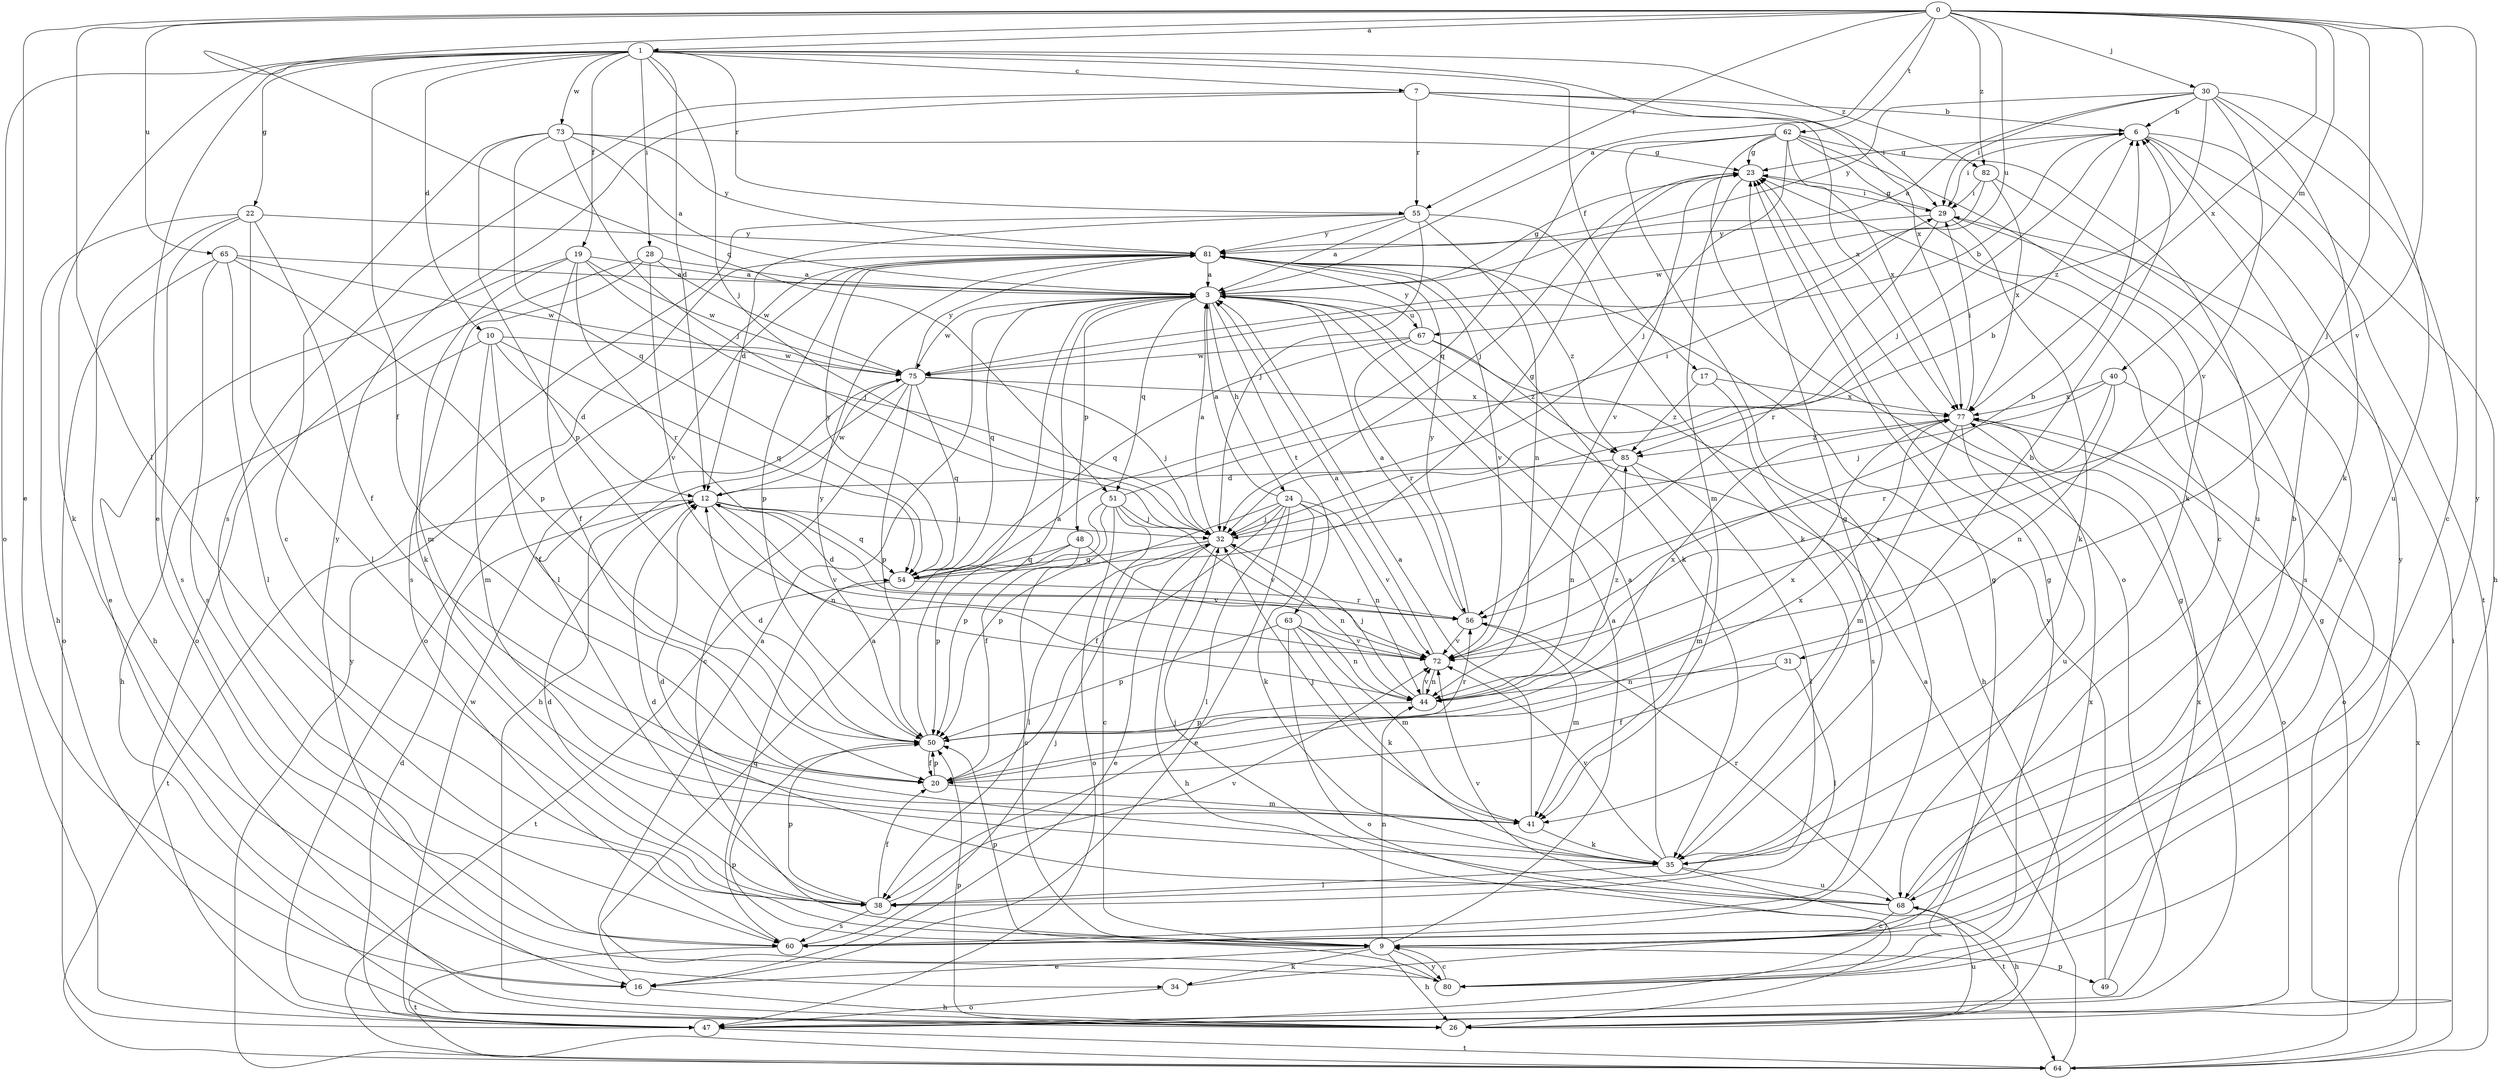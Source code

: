 strict digraph  {
0;
1;
3;
6;
7;
9;
10;
12;
16;
17;
19;
20;
22;
23;
24;
26;
28;
29;
30;
31;
32;
34;
35;
38;
40;
41;
44;
47;
48;
49;
50;
51;
54;
55;
56;
60;
62;
63;
64;
65;
67;
68;
72;
73;
75;
77;
80;
81;
82;
85;
0 -> 1  [label=a];
0 -> 3  [label=a];
0 -> 16  [label=e];
0 -> 30  [label=j];
0 -> 31  [label=j];
0 -> 38  [label=l];
0 -> 40  [label=m];
0 -> 51  [label=q];
0 -> 55  [label=r];
0 -> 62  [label=t];
0 -> 65  [label=u];
0 -> 67  [label=u];
0 -> 72  [label=v];
0 -> 77  [label=x];
0 -> 80  [label=y];
0 -> 82  [label=z];
1 -> 7  [label=c];
1 -> 10  [label=d];
1 -> 12  [label=d];
1 -> 16  [label=e];
1 -> 17  [label=f];
1 -> 19  [label=f];
1 -> 20  [label=f];
1 -> 22  [label=g];
1 -> 28  [label=i];
1 -> 32  [label=j];
1 -> 34  [label=k];
1 -> 47  [label=o];
1 -> 55  [label=r];
1 -> 73  [label=w];
1 -> 77  [label=x];
1 -> 82  [label=z];
3 -> 23  [label=g];
3 -> 24  [label=h];
3 -> 48  [label=p];
3 -> 51  [label=q];
3 -> 54  [label=q];
3 -> 63  [label=t];
3 -> 67  [label=u];
3 -> 75  [label=w];
6 -> 23  [label=g];
6 -> 26  [label=h];
6 -> 29  [label=i];
6 -> 32  [label=j];
6 -> 64  [label=t];
6 -> 80  [label=y];
7 -> 6  [label=b];
7 -> 29  [label=i];
7 -> 55  [label=r];
7 -> 60  [label=s];
7 -> 77  [label=x];
7 -> 80  [label=y];
9 -> 3  [label=a];
9 -> 16  [label=e];
9 -> 26  [label=h];
9 -> 34  [label=k];
9 -> 44  [label=n];
9 -> 49  [label=p];
9 -> 50  [label=p];
9 -> 80  [label=y];
10 -> 12  [label=d];
10 -> 20  [label=f];
10 -> 26  [label=h];
10 -> 41  [label=m];
10 -> 54  [label=q];
10 -> 75  [label=w];
12 -> 32  [label=j];
12 -> 44  [label=n];
12 -> 54  [label=q];
12 -> 64  [label=t];
12 -> 72  [label=v];
12 -> 75  [label=w];
16 -> 3  [label=a];
16 -> 26  [label=h];
17 -> 60  [label=s];
17 -> 77  [label=x];
17 -> 85  [label=z];
19 -> 3  [label=a];
19 -> 20  [label=f];
19 -> 26  [label=h];
19 -> 32  [label=j];
19 -> 35  [label=k];
19 -> 56  [label=r];
19 -> 75  [label=w];
20 -> 6  [label=b];
20 -> 41  [label=m];
20 -> 50  [label=p];
20 -> 77  [label=x];
22 -> 16  [label=e];
22 -> 20  [label=f];
22 -> 26  [label=h];
22 -> 38  [label=l];
22 -> 60  [label=s];
22 -> 81  [label=y];
23 -> 29  [label=i];
23 -> 32  [label=j];
23 -> 41  [label=m];
23 -> 72  [label=v];
24 -> 3  [label=a];
24 -> 16  [label=e];
24 -> 20  [label=f];
24 -> 32  [label=j];
24 -> 35  [label=k];
24 -> 38  [label=l];
24 -> 44  [label=n];
24 -> 50  [label=p];
24 -> 72  [label=v];
26 -> 50  [label=p];
26 -> 68  [label=u];
28 -> 3  [label=a];
28 -> 41  [label=m];
28 -> 47  [label=o];
28 -> 72  [label=v];
28 -> 75  [label=w];
29 -> 23  [label=g];
29 -> 35  [label=k];
29 -> 56  [label=r];
29 -> 60  [label=s];
29 -> 81  [label=y];
30 -> 3  [label=a];
30 -> 6  [label=b];
30 -> 9  [label=c];
30 -> 29  [label=i];
30 -> 35  [label=k];
30 -> 68  [label=u];
30 -> 72  [label=v];
30 -> 81  [label=y];
30 -> 85  [label=z];
31 -> 20  [label=f];
31 -> 38  [label=l];
31 -> 44  [label=n];
32 -> 3  [label=a];
32 -> 6  [label=b];
32 -> 16  [label=e];
32 -> 26  [label=h];
32 -> 38  [label=l];
32 -> 44  [label=n];
32 -> 54  [label=q];
34 -> 23  [label=g];
34 -> 47  [label=o];
35 -> 3  [label=a];
35 -> 12  [label=d];
35 -> 23  [label=g];
35 -> 38  [label=l];
35 -> 64  [label=t];
35 -> 68  [label=u];
35 -> 72  [label=v];
38 -> 12  [label=d];
38 -> 20  [label=f];
38 -> 50  [label=p];
38 -> 60  [label=s];
38 -> 72  [label=v];
40 -> 32  [label=j];
40 -> 44  [label=n];
40 -> 47  [label=o];
40 -> 56  [label=r];
40 -> 77  [label=x];
41 -> 3  [label=a];
41 -> 32  [label=j];
41 -> 35  [label=k];
44 -> 32  [label=j];
44 -> 50  [label=p];
44 -> 72  [label=v];
44 -> 77  [label=x];
44 -> 85  [label=z];
47 -> 12  [label=d];
47 -> 23  [label=g];
47 -> 64  [label=t];
47 -> 75  [label=w];
48 -> 9  [label=c];
48 -> 50  [label=p];
48 -> 54  [label=q];
48 -> 72  [label=v];
49 -> 77  [label=x];
49 -> 81  [label=y];
50 -> 3  [label=a];
50 -> 12  [label=d];
50 -> 20  [label=f];
50 -> 56  [label=r];
50 -> 77  [label=x];
50 -> 81  [label=y];
51 -> 9  [label=c];
51 -> 20  [label=f];
51 -> 29  [label=i];
51 -> 32  [label=j];
51 -> 47  [label=o];
51 -> 50  [label=p];
51 -> 72  [label=v];
54 -> 23  [label=g];
54 -> 56  [label=r];
54 -> 64  [label=t];
54 -> 81  [label=y];
55 -> 3  [label=a];
55 -> 12  [label=d];
55 -> 32  [label=j];
55 -> 35  [label=k];
55 -> 44  [label=n];
55 -> 60  [label=s];
55 -> 81  [label=y];
56 -> 3  [label=a];
56 -> 12  [label=d];
56 -> 41  [label=m];
56 -> 72  [label=v];
56 -> 81  [label=y];
60 -> 32  [label=j];
60 -> 54  [label=q];
60 -> 64  [label=t];
62 -> 9  [label=c];
62 -> 23  [label=g];
62 -> 32  [label=j];
62 -> 35  [label=k];
62 -> 47  [label=o];
62 -> 54  [label=q];
62 -> 60  [label=s];
62 -> 68  [label=u];
62 -> 77  [label=x];
63 -> 35  [label=k];
63 -> 41  [label=m];
63 -> 44  [label=n];
63 -> 47  [label=o];
63 -> 50  [label=p];
63 -> 72  [label=v];
64 -> 3  [label=a];
64 -> 23  [label=g];
64 -> 29  [label=i];
64 -> 77  [label=x];
64 -> 81  [label=y];
65 -> 3  [label=a];
65 -> 38  [label=l];
65 -> 47  [label=o];
65 -> 50  [label=p];
65 -> 60  [label=s];
65 -> 75  [label=w];
67 -> 26  [label=h];
67 -> 54  [label=q];
67 -> 56  [label=r];
67 -> 75  [label=w];
67 -> 81  [label=y];
67 -> 85  [label=z];
68 -> 6  [label=b];
68 -> 9  [label=c];
68 -> 12  [label=d];
68 -> 26  [label=h];
68 -> 32  [label=j];
68 -> 56  [label=r];
68 -> 72  [label=v];
72 -> 3  [label=a];
72 -> 6  [label=b];
72 -> 44  [label=n];
73 -> 3  [label=a];
73 -> 9  [label=c];
73 -> 23  [label=g];
73 -> 32  [label=j];
73 -> 50  [label=p];
73 -> 54  [label=q];
73 -> 81  [label=y];
75 -> 6  [label=b];
75 -> 9  [label=c];
75 -> 26  [label=h];
75 -> 32  [label=j];
75 -> 50  [label=p];
75 -> 54  [label=q];
75 -> 77  [label=x];
75 -> 81  [label=y];
77 -> 29  [label=i];
77 -> 41  [label=m];
77 -> 47  [label=o];
77 -> 68  [label=u];
77 -> 85  [label=z];
80 -> 3  [label=a];
80 -> 9  [label=c];
80 -> 23  [label=g];
80 -> 50  [label=p];
80 -> 77  [label=x];
81 -> 3  [label=a];
81 -> 35  [label=k];
81 -> 38  [label=l];
81 -> 47  [label=o];
81 -> 50  [label=p];
81 -> 72  [label=v];
81 -> 85  [label=z];
82 -> 29  [label=i];
82 -> 60  [label=s];
82 -> 75  [label=w];
82 -> 77  [label=x];
85 -> 12  [label=d];
85 -> 38  [label=l];
85 -> 41  [label=m];
85 -> 44  [label=n];
}
